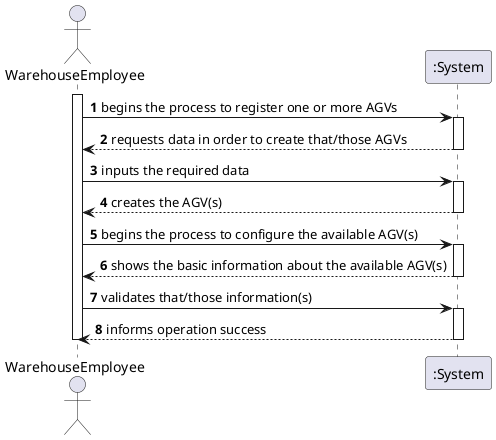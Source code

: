 @startuml
'https://plantuml.com/sequence-diagram

autonumber

actor WarehouseEmployee as WE
participant ":System" as System

activate WE

WE -> System: begins the process to register one or more AGVs

activate System
System --> WE: requests data in order to create that/those AGVs
deactivate System

WE -> System: inputs the required data

activate System
System --> WE: creates the AGV(s)
deactivate System

WE -> System: begins the process to configure the available AGV(s)

activate System
System --> WE: shows the basic information about the available AGV(s)
deactivate System

WE -> System: validates that/those information(s)

activate System
System --> WE: informs operation success
deactivate System

deactivate WE

@enduml